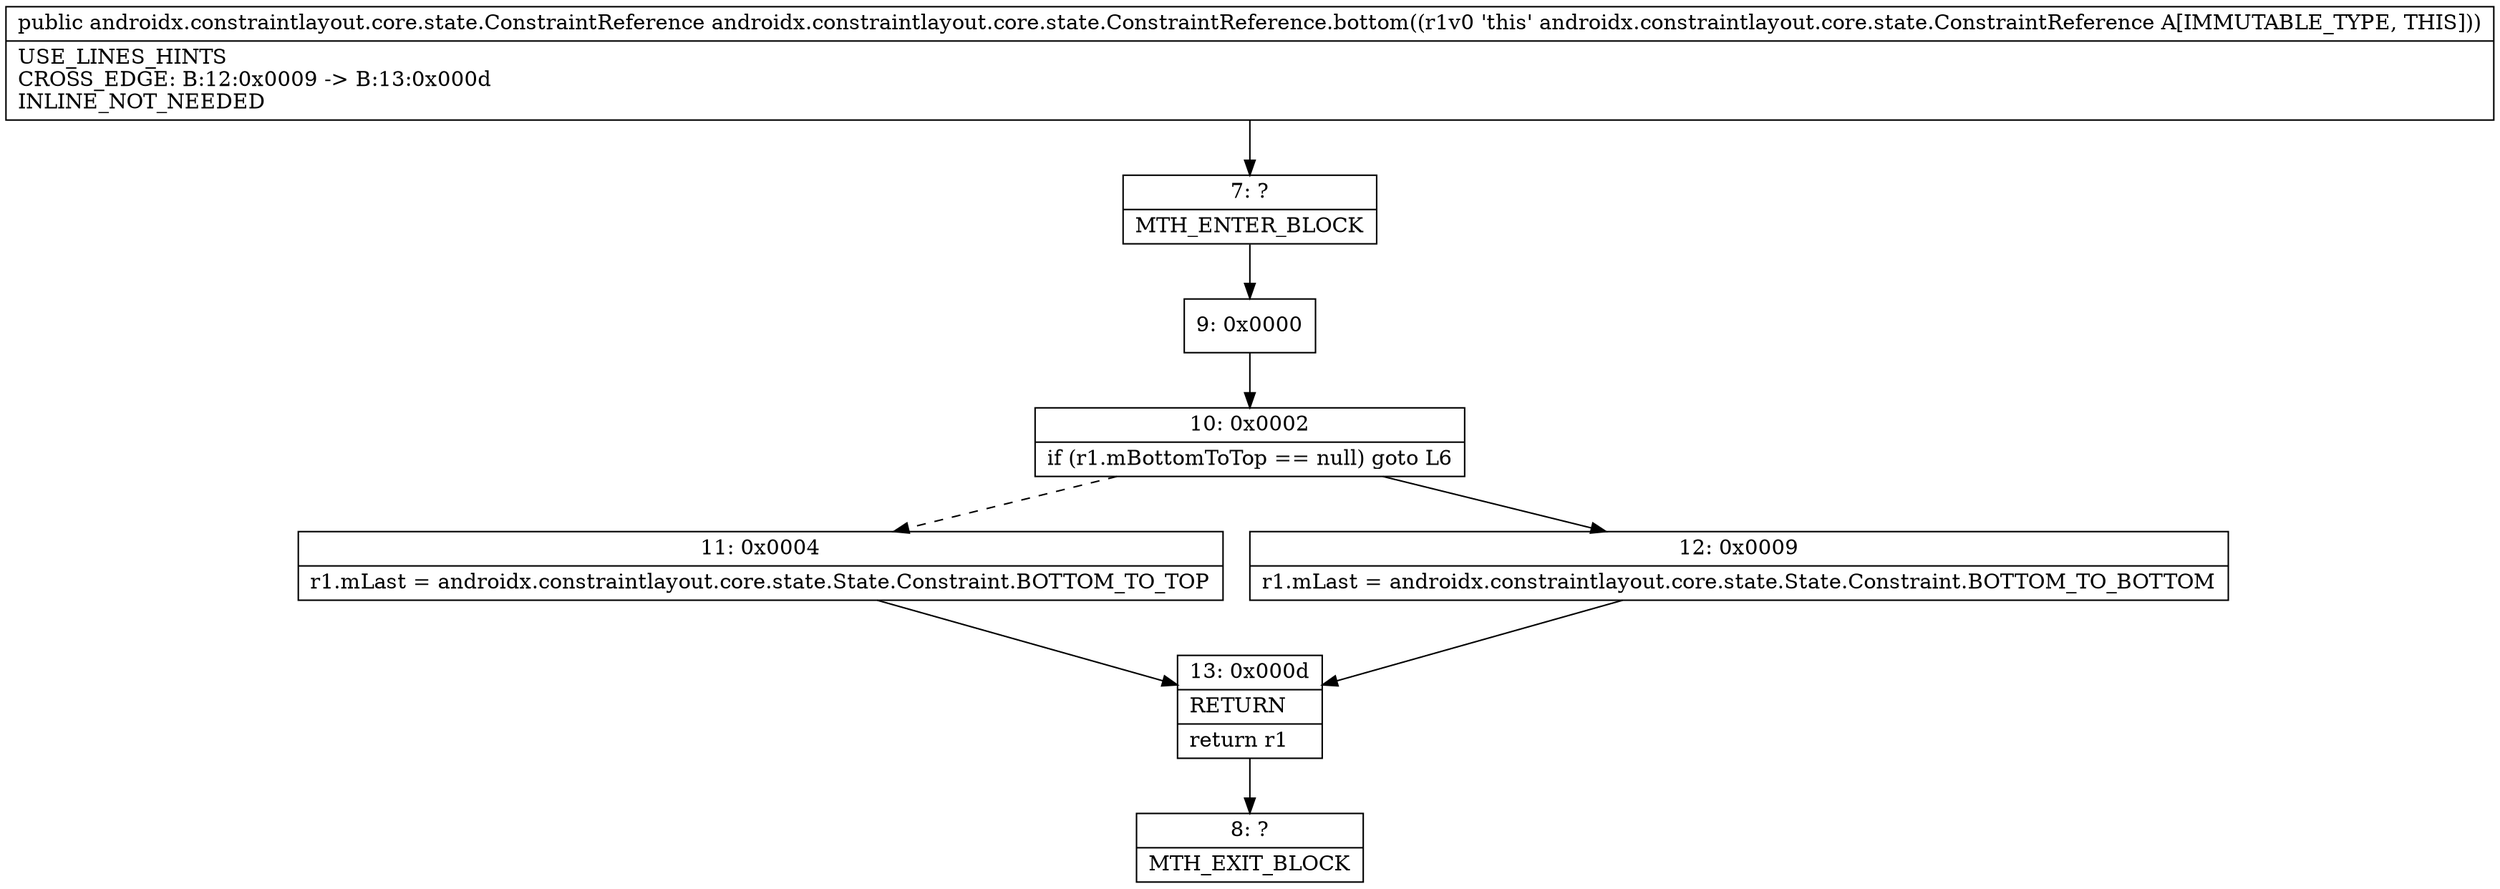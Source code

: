 digraph "CFG forandroidx.constraintlayout.core.state.ConstraintReference.bottom()Landroidx\/constraintlayout\/core\/state\/ConstraintReference;" {
Node_7 [shape=record,label="{7\:\ ?|MTH_ENTER_BLOCK\l}"];
Node_9 [shape=record,label="{9\:\ 0x0000}"];
Node_10 [shape=record,label="{10\:\ 0x0002|if (r1.mBottomToTop == null) goto L6\l}"];
Node_11 [shape=record,label="{11\:\ 0x0004|r1.mLast = androidx.constraintlayout.core.state.State.Constraint.BOTTOM_TO_TOP\l}"];
Node_13 [shape=record,label="{13\:\ 0x000d|RETURN\l|return r1\l}"];
Node_8 [shape=record,label="{8\:\ ?|MTH_EXIT_BLOCK\l}"];
Node_12 [shape=record,label="{12\:\ 0x0009|r1.mLast = androidx.constraintlayout.core.state.State.Constraint.BOTTOM_TO_BOTTOM\l}"];
MethodNode[shape=record,label="{public androidx.constraintlayout.core.state.ConstraintReference androidx.constraintlayout.core.state.ConstraintReference.bottom((r1v0 'this' androidx.constraintlayout.core.state.ConstraintReference A[IMMUTABLE_TYPE, THIS]))  | USE_LINES_HINTS\lCROSS_EDGE: B:12:0x0009 \-\> B:13:0x000d\lINLINE_NOT_NEEDED\l}"];
MethodNode -> Node_7;Node_7 -> Node_9;
Node_9 -> Node_10;
Node_10 -> Node_11[style=dashed];
Node_10 -> Node_12;
Node_11 -> Node_13;
Node_13 -> Node_8;
Node_12 -> Node_13;
}

